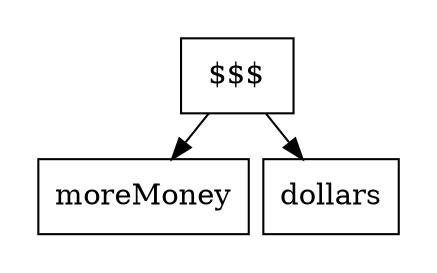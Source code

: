 digraph G{

graph[ center=true, margin=0.2, nodesep=0.1, ranksep=0.3]
node[ shape=rectangle];

	root[label="$$$",shape=OR];	

	root -> moreMoney;
	root -> dollars;
	
	
	}